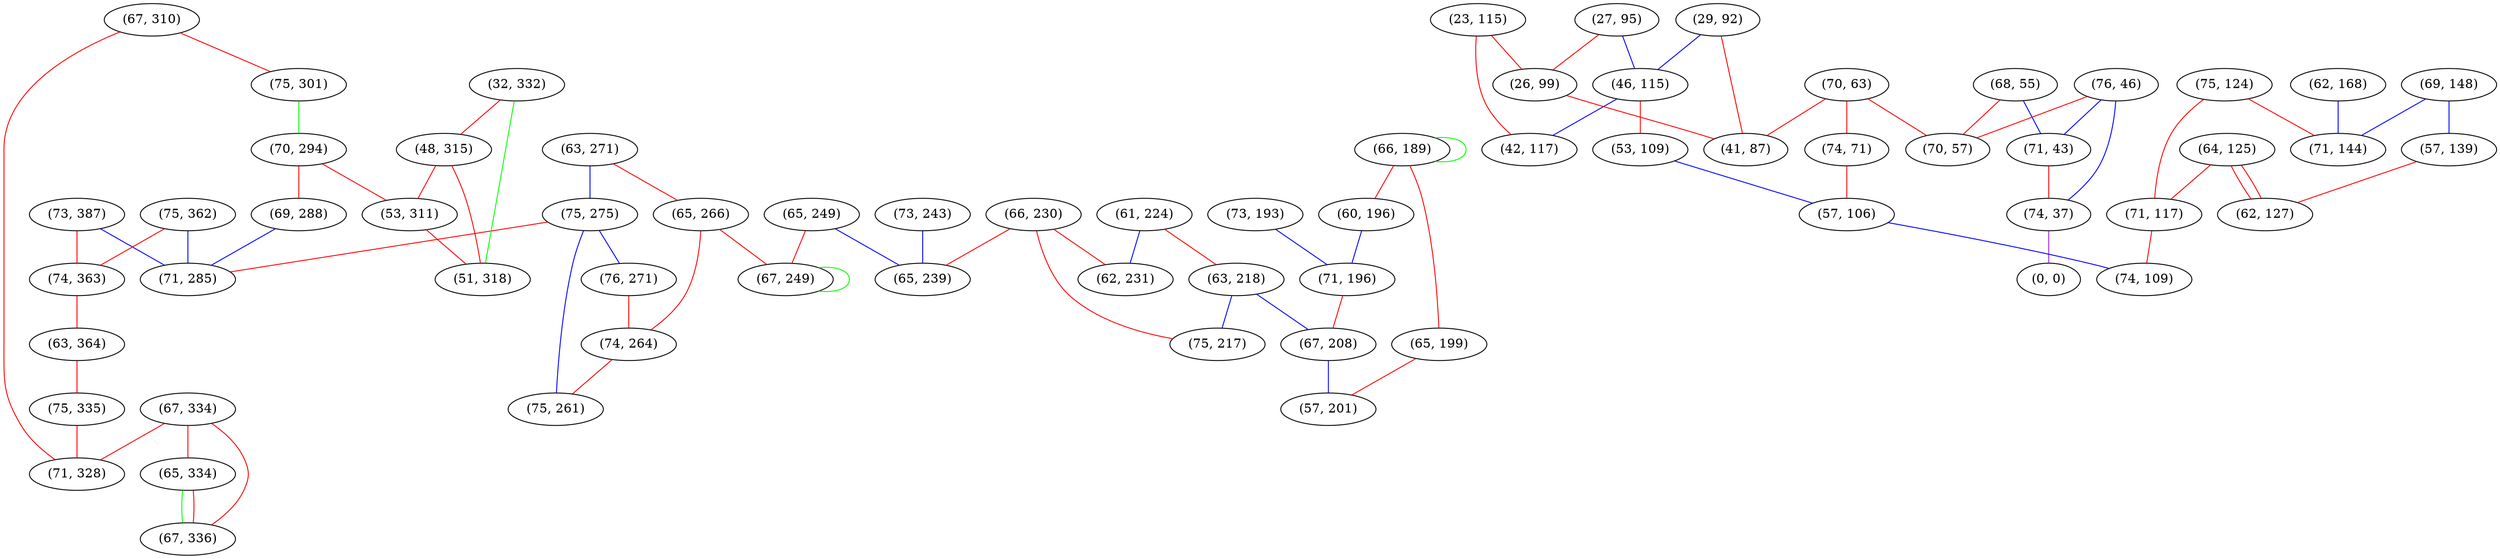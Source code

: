 graph "" {
"(65, 249)";
"(67, 310)";
"(75, 124)";
"(73, 387)";
"(70, 63)";
"(75, 362)";
"(61, 224)";
"(63, 271)";
"(68, 55)";
"(27, 95)";
"(75, 275)";
"(73, 243)";
"(64, 125)";
"(73, 193)";
"(67, 334)";
"(75, 301)";
"(66, 189)";
"(66, 230)";
"(74, 363)";
"(76, 46)";
"(70, 294)";
"(74, 71)";
"(65, 334)";
"(69, 148)";
"(32, 332)";
"(63, 364)";
"(48, 315)";
"(67, 336)";
"(71, 43)";
"(74, 37)";
"(62, 168)";
"(23, 115)";
"(29, 92)";
"(0, 0)";
"(46, 115)";
"(53, 311)";
"(26, 99)";
"(76, 271)";
"(41, 87)";
"(60, 196)";
"(65, 266)";
"(70, 57)";
"(71, 117)";
"(71, 144)";
"(69, 288)";
"(71, 285)";
"(53, 109)";
"(57, 106)";
"(74, 264)";
"(57, 139)";
"(67, 249)";
"(75, 261)";
"(62, 231)";
"(74, 109)";
"(42, 117)";
"(63, 218)";
"(65, 239)";
"(71, 196)";
"(67, 208)";
"(65, 199)";
"(62, 127)";
"(75, 335)";
"(57, 201)";
"(75, 217)";
"(71, 328)";
"(51, 318)";
"(65, 249)" -- "(67, 249)"  [color=red, key=0, weight=1];
"(65, 249)" -- "(65, 239)"  [color=blue, key=0, weight=3];
"(67, 310)" -- "(71, 328)"  [color=red, key=0, weight=1];
"(67, 310)" -- "(75, 301)"  [color=red, key=0, weight=1];
"(75, 124)" -- "(71, 117)"  [color=red, key=0, weight=1];
"(75, 124)" -- "(71, 144)"  [color=red, key=0, weight=1];
"(73, 387)" -- "(71, 285)"  [color=blue, key=0, weight=3];
"(73, 387)" -- "(74, 363)"  [color=red, key=0, weight=1];
"(70, 63)" -- "(74, 71)"  [color=red, key=0, weight=1];
"(70, 63)" -- "(70, 57)"  [color=red, key=0, weight=1];
"(70, 63)" -- "(41, 87)"  [color=red, key=0, weight=1];
"(75, 362)" -- "(71, 285)"  [color=blue, key=0, weight=3];
"(75, 362)" -- "(74, 363)"  [color=red, key=0, weight=1];
"(61, 224)" -- "(62, 231)"  [color=blue, key=0, weight=3];
"(61, 224)" -- "(63, 218)"  [color=red, key=0, weight=1];
"(63, 271)" -- "(65, 266)"  [color=red, key=0, weight=1];
"(63, 271)" -- "(75, 275)"  [color=blue, key=0, weight=3];
"(68, 55)" -- "(71, 43)"  [color=blue, key=0, weight=3];
"(68, 55)" -- "(70, 57)"  [color=red, key=0, weight=1];
"(27, 95)" -- "(46, 115)"  [color=blue, key=0, weight=3];
"(27, 95)" -- "(26, 99)"  [color=red, key=0, weight=1];
"(75, 275)" -- "(76, 271)"  [color=blue, key=0, weight=3];
"(75, 275)" -- "(71, 285)"  [color=red, key=0, weight=1];
"(75, 275)" -- "(75, 261)"  [color=blue, key=0, weight=3];
"(73, 243)" -- "(65, 239)"  [color=blue, key=0, weight=3];
"(64, 125)" -- "(71, 117)"  [color=red, key=0, weight=1];
"(64, 125)" -- "(62, 127)"  [color=red, key=0, weight=1];
"(64, 125)" -- "(62, 127)"  [color=red, key=1, weight=1];
"(73, 193)" -- "(71, 196)"  [color=blue, key=0, weight=3];
"(67, 334)" -- "(67, 336)"  [color=red, key=0, weight=1];
"(67, 334)" -- "(65, 334)"  [color=red, key=0, weight=1];
"(67, 334)" -- "(71, 328)"  [color=red, key=0, weight=1];
"(75, 301)" -- "(70, 294)"  [color=green, key=0, weight=2];
"(66, 189)" -- "(66, 189)"  [color=green, key=0, weight=2];
"(66, 189)" -- "(60, 196)"  [color=red, key=0, weight=1];
"(66, 189)" -- "(65, 199)"  [color=red, key=0, weight=1];
"(66, 230)" -- "(75, 217)"  [color=red, key=0, weight=1];
"(66, 230)" -- "(62, 231)"  [color=red, key=0, weight=1];
"(66, 230)" -- "(65, 239)"  [color=red, key=0, weight=1];
"(74, 363)" -- "(63, 364)"  [color=red, key=0, weight=1];
"(76, 46)" -- "(71, 43)"  [color=blue, key=0, weight=3];
"(76, 46)" -- "(70, 57)"  [color=red, key=0, weight=1];
"(76, 46)" -- "(74, 37)"  [color=blue, key=0, weight=3];
"(70, 294)" -- "(53, 311)"  [color=red, key=0, weight=1];
"(70, 294)" -- "(69, 288)"  [color=red, key=0, weight=1];
"(74, 71)" -- "(57, 106)"  [color=red, key=0, weight=1];
"(65, 334)" -- "(67, 336)"  [color=green, key=0, weight=2];
"(65, 334)" -- "(67, 336)"  [color=red, key=1, weight=1];
"(69, 148)" -- "(57, 139)"  [color=blue, key=0, weight=3];
"(69, 148)" -- "(71, 144)"  [color=blue, key=0, weight=3];
"(32, 332)" -- "(48, 315)"  [color=red, key=0, weight=1];
"(32, 332)" -- "(51, 318)"  [color=green, key=0, weight=2];
"(63, 364)" -- "(75, 335)"  [color=red, key=0, weight=1];
"(48, 315)" -- "(53, 311)"  [color=red, key=0, weight=1];
"(48, 315)" -- "(51, 318)"  [color=red, key=0, weight=1];
"(71, 43)" -- "(74, 37)"  [color=red, key=0, weight=1];
"(74, 37)" -- "(0, 0)"  [color=purple, key=0, weight=4];
"(62, 168)" -- "(71, 144)"  [color=blue, key=0, weight=3];
"(23, 115)" -- "(42, 117)"  [color=red, key=0, weight=1];
"(23, 115)" -- "(26, 99)"  [color=red, key=0, weight=1];
"(29, 92)" -- "(46, 115)"  [color=blue, key=0, weight=3];
"(29, 92)" -- "(41, 87)"  [color=red, key=0, weight=1];
"(46, 115)" -- "(42, 117)"  [color=blue, key=0, weight=3];
"(46, 115)" -- "(53, 109)"  [color=red, key=0, weight=1];
"(53, 311)" -- "(51, 318)"  [color=red, key=0, weight=1];
"(26, 99)" -- "(41, 87)"  [color=red, key=0, weight=1];
"(76, 271)" -- "(74, 264)"  [color=red, key=0, weight=1];
"(60, 196)" -- "(71, 196)"  [color=blue, key=0, weight=3];
"(65, 266)" -- "(74, 264)"  [color=red, key=0, weight=1];
"(65, 266)" -- "(67, 249)"  [color=red, key=0, weight=1];
"(71, 117)" -- "(74, 109)"  [color=red, key=0, weight=1];
"(69, 288)" -- "(71, 285)"  [color=blue, key=0, weight=3];
"(53, 109)" -- "(57, 106)"  [color=blue, key=0, weight=3];
"(57, 106)" -- "(74, 109)"  [color=blue, key=0, weight=3];
"(74, 264)" -- "(75, 261)"  [color=red, key=0, weight=1];
"(57, 139)" -- "(62, 127)"  [color=red, key=0, weight=1];
"(67, 249)" -- "(67, 249)"  [color=green, key=0, weight=2];
"(63, 218)" -- "(67, 208)"  [color=blue, key=0, weight=3];
"(63, 218)" -- "(75, 217)"  [color=blue, key=0, weight=3];
"(71, 196)" -- "(67, 208)"  [color=red, key=0, weight=1];
"(67, 208)" -- "(57, 201)"  [color=blue, key=0, weight=3];
"(65, 199)" -- "(57, 201)"  [color=red, key=0, weight=1];
"(75, 335)" -- "(71, 328)"  [color=red, key=0, weight=1];
}
